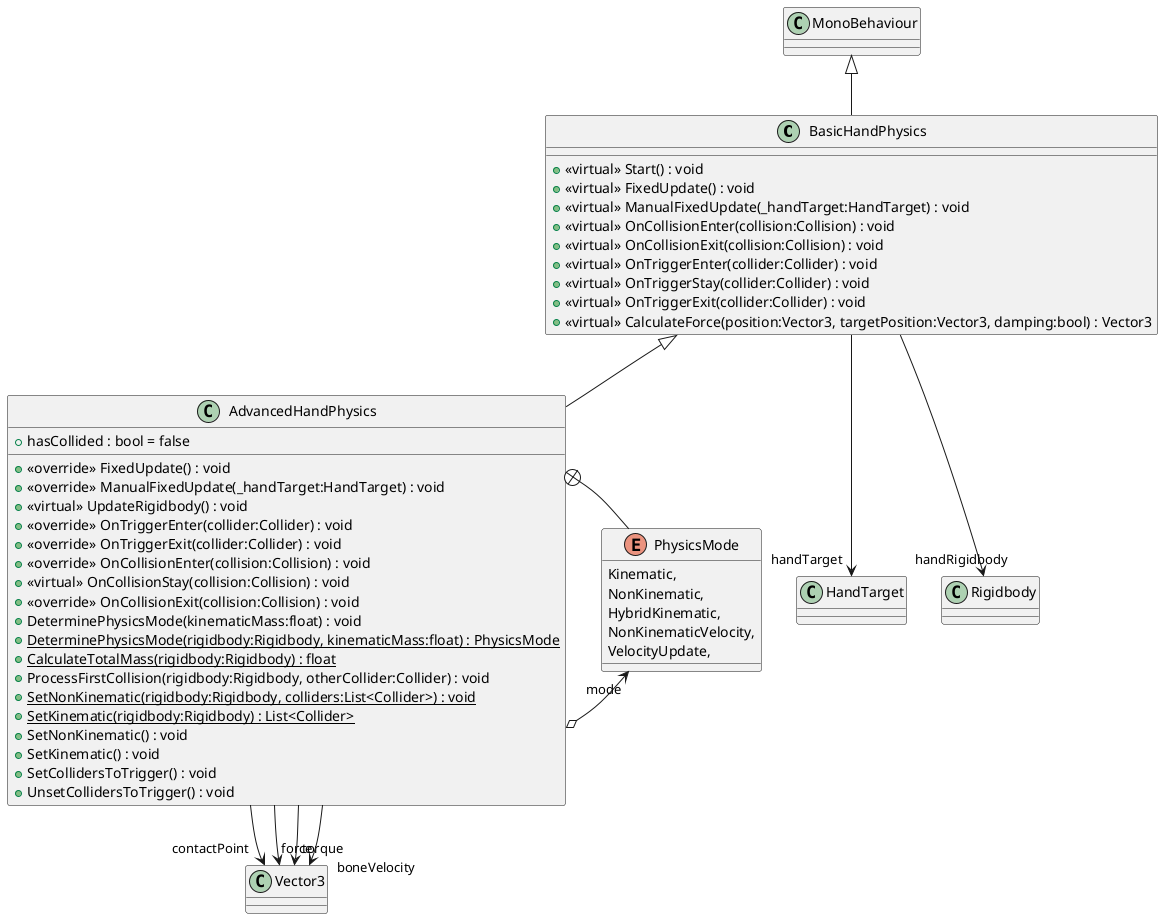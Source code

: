 @startuml
class BasicHandPhysics {
    + <<virtual>> Start() : void
    + <<virtual>> FixedUpdate() : void
    + <<virtual>> ManualFixedUpdate(_handTarget:HandTarget) : void
    + <<virtual>> OnCollisionEnter(collision:Collision) : void
    + <<virtual>> OnCollisionExit(collision:Collision) : void
    + <<virtual>> OnTriggerEnter(collider:Collider) : void
    + <<virtual>> OnTriggerStay(collider:Collider) : void
    + <<virtual>> OnTriggerExit(collider:Collider) : void
    + <<virtual>> CalculateForce(position:Vector3, targetPosition:Vector3, damping:bool) : Vector3
}
class AdvancedHandPhysics {
    + hasCollided : bool = false
    + <<override>> FixedUpdate() : void
    + <<override>> ManualFixedUpdate(_handTarget:HandTarget) : void
    + <<virtual>> UpdateRigidbody() : void
    + <<override>> OnTriggerEnter(collider:Collider) : void
    + <<override>> OnTriggerExit(collider:Collider) : void
    + <<override>> OnCollisionEnter(collision:Collision) : void
    + <<virtual>> OnCollisionStay(collision:Collision) : void
    + <<override>> OnCollisionExit(collision:Collision) : void
    + DeterminePhysicsMode(kinematicMass:float) : void
    + {static} DeterminePhysicsMode(rigidbody:Rigidbody, kinematicMass:float) : PhysicsMode
    + {static} CalculateTotalMass(rigidbody:Rigidbody) : float
    + ProcessFirstCollision(rigidbody:Rigidbody, otherCollider:Collider) : void
    + {static} SetNonKinematic(rigidbody:Rigidbody, colliders:List<Collider>) : void
    + {static} SetKinematic(rigidbody:Rigidbody) : List<Collider>
    + SetNonKinematic() : void
    + SetKinematic() : void
    + SetCollidersToTrigger() : void
    + UnsetCollidersToTrigger() : void
}
enum PhysicsMode {
    Kinematic,
    NonKinematic,
    HybridKinematic,
    NonKinematicVelocity,
    VelocityUpdate,
}
MonoBehaviour <|-- BasicHandPhysics
BasicHandPhysics --> "handTarget" HandTarget
BasicHandPhysics --> "handRigidbody" Rigidbody
BasicHandPhysics <|-- AdvancedHandPhysics
AdvancedHandPhysics o-> "mode" PhysicsMode
AdvancedHandPhysics --> "contactPoint" Vector3
AdvancedHandPhysics --> "force" Vector3
AdvancedHandPhysics --> "torque" Vector3
AdvancedHandPhysics --> "boneVelocity" Vector3
AdvancedHandPhysics +-- PhysicsMode
@enduml
